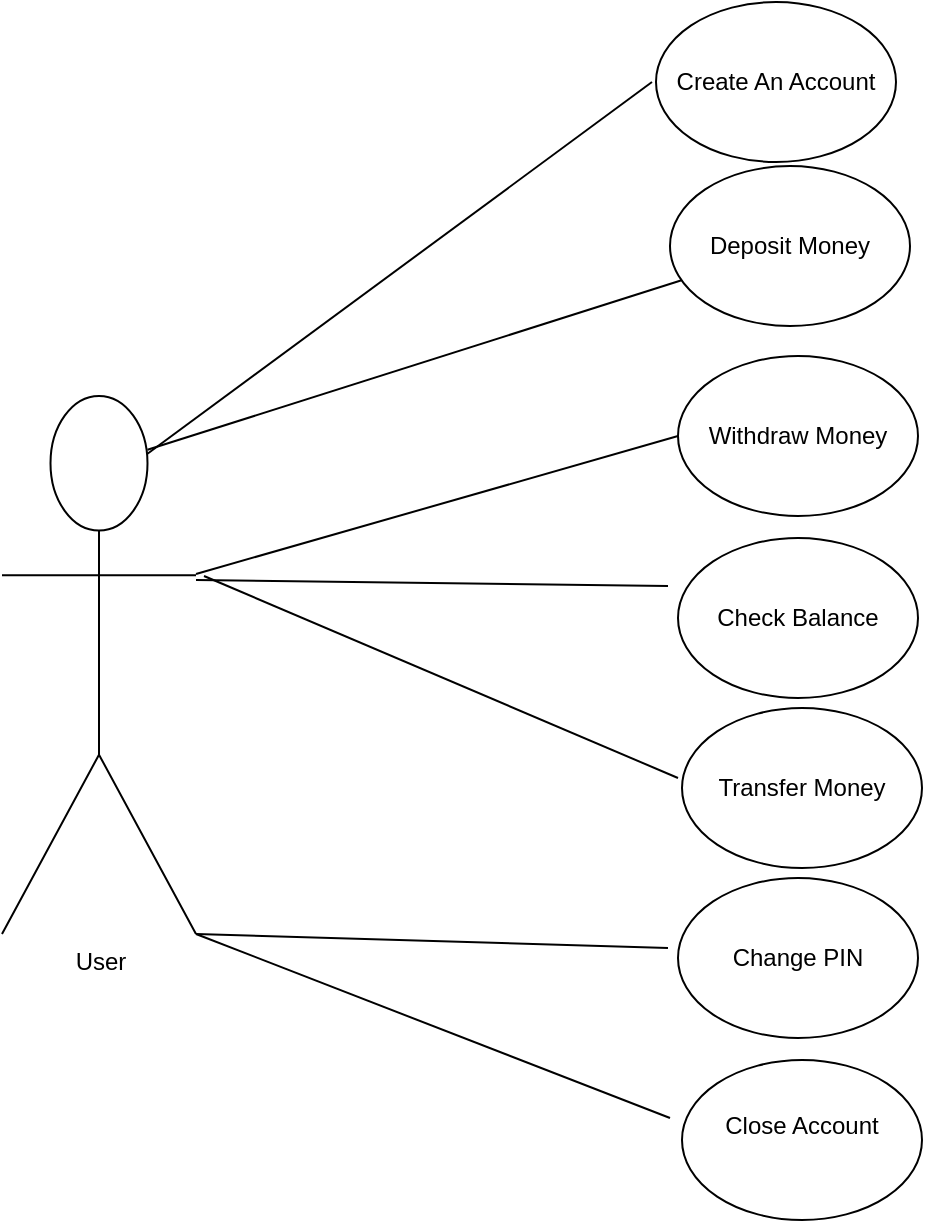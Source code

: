 <mxfile version="24.7.6">
  <diagram name="Page-1" id="sjH4EskXo_MiwgxItWJ7">
    <mxGraphModel dx="1642" dy="967" grid="0" gridSize="10" guides="1" tooltips="1" connect="1" arrows="1" fold="1" page="0" pageScale="1" pageWidth="850" pageHeight="1100" math="0" shadow="0">
      <root>
        <mxCell id="0" />
        <mxCell id="1" parent="0" />
        <mxCell id="z0Tgp3Gk6giFcsn7vyYa-1" value="User&lt;div&gt;&lt;br&gt;&lt;/div&gt;" style="shape=umlActor;verticalLabelPosition=bottom;verticalAlign=top;html=1;outlineConnect=0;" parent="1" vertex="1">
          <mxGeometry x="-317" y="89" width="97" height="269" as="geometry" />
        </mxCell>
        <mxCell id="z0Tgp3Gk6giFcsn7vyYa-12" value="Create An Account" style="ellipse;whiteSpace=wrap;html=1;" parent="1" vertex="1">
          <mxGeometry x="10" y="-108" width="120" height="80" as="geometry" />
        </mxCell>
        <mxCell id="z0Tgp3Gk6giFcsn7vyYa-13" value="Deposit Money" style="ellipse;whiteSpace=wrap;html=1;" parent="1" vertex="1">
          <mxGeometry x="17" y="-26" width="120" height="80" as="geometry" />
        </mxCell>
        <mxCell id="z0Tgp3Gk6giFcsn7vyYa-14" value="Withdraw Money" style="ellipse;whiteSpace=wrap;html=1;" parent="1" vertex="1">
          <mxGeometry x="21" y="69" width="120" height="80" as="geometry" />
        </mxCell>
        <mxCell id="z0Tgp3Gk6giFcsn7vyYa-15" value="Check Balance" style="ellipse;whiteSpace=wrap;html=1;" parent="1" vertex="1">
          <mxGeometry x="21" y="160" width="120" height="80" as="geometry" />
        </mxCell>
        <mxCell id="z0Tgp3Gk6giFcsn7vyYa-16" value="Transfer Money" style="ellipse;whiteSpace=wrap;html=1;" parent="1" vertex="1">
          <mxGeometry x="23" y="245" width="120" height="80" as="geometry" />
        </mxCell>
        <mxCell id="z0Tgp3Gk6giFcsn7vyYa-17" value="Change PIN" style="ellipse;whiteSpace=wrap;html=1;" parent="1" vertex="1">
          <mxGeometry x="21" y="330" width="120" height="80" as="geometry" />
        </mxCell>
        <mxCell id="z0Tgp3Gk6giFcsn7vyYa-18" value="Close Account&lt;div&gt;&lt;br&gt;&lt;/div&gt;" style="ellipse;whiteSpace=wrap;html=1;" parent="1" vertex="1">
          <mxGeometry x="23" y="421" width="120" height="80" as="geometry" />
        </mxCell>
        <mxCell id="z0Tgp3Gk6giFcsn7vyYa-19" value="" style="endArrow=none;html=1;rounded=0;fontSize=12;startSize=8;endSize=8;curved=1;" parent="1" edge="1">
          <mxGeometry width="50" height="50" relative="1" as="geometry">
            <mxPoint x="16" y="184" as="sourcePoint" />
            <mxPoint x="-220" y="181" as="targetPoint" />
          </mxGeometry>
        </mxCell>
        <mxCell id="z0Tgp3Gk6giFcsn7vyYa-20" value="" style="endArrow=none;html=1;rounded=0;fontSize=12;startSize=8;endSize=8;curved=1;entryX=0.75;entryY=0.1;entryDx=0;entryDy=0;entryPerimeter=0;" parent="1" edge="1">
          <mxGeometry width="50" height="50" relative="1" as="geometry">
            <mxPoint x="8" y="-68" as="sourcePoint" />
            <mxPoint x="-244.25" y="117.9" as="targetPoint" />
            <Array as="points" />
          </mxGeometry>
        </mxCell>
        <mxCell id="z0Tgp3Gk6giFcsn7vyYa-21" value="" style="endArrow=none;html=1;rounded=0;fontSize=12;startSize=8;endSize=8;curved=1;entryX=0.75;entryY=0.1;entryDx=0;entryDy=0;entryPerimeter=0;" parent="1" source="z0Tgp3Gk6giFcsn7vyYa-13" target="z0Tgp3Gk6giFcsn7vyYa-1" edge="1">
          <mxGeometry width="50" height="50" relative="1" as="geometry">
            <mxPoint x="18" y="-58" as="sourcePoint" />
            <mxPoint x="-234.25" y="127.9" as="targetPoint" />
            <Array as="points" />
          </mxGeometry>
        </mxCell>
        <mxCell id="z0Tgp3Gk6giFcsn7vyYa-23" value="" style="endArrow=none;html=1;rounded=0;fontSize=12;startSize=8;endSize=8;curved=1;exitX=0;exitY=0.5;exitDx=0;exitDy=0;" parent="1" source="z0Tgp3Gk6giFcsn7vyYa-14" edge="1">
          <mxGeometry width="50" height="50" relative="1" as="geometry">
            <mxPoint x="33" y="41" as="sourcePoint" />
            <mxPoint x="-220" y="178" as="targetPoint" />
            <Array as="points" />
          </mxGeometry>
        </mxCell>
        <mxCell id="z0Tgp3Gk6giFcsn7vyYa-26" value="" style="endArrow=none;html=1;rounded=0;fontSize=12;startSize=8;endSize=8;curved=1;" parent="1" edge="1">
          <mxGeometry width="50" height="50" relative="1" as="geometry">
            <mxPoint x="21" y="280" as="sourcePoint" />
            <mxPoint x="-216" y="179" as="targetPoint" />
          </mxGeometry>
        </mxCell>
        <mxCell id="z0Tgp3Gk6giFcsn7vyYa-27" value="" style="endArrow=none;html=1;rounded=0;fontSize=12;startSize=8;endSize=8;curved=1;entryX=1;entryY=1;entryDx=0;entryDy=0;entryPerimeter=0;" parent="1" target="z0Tgp3Gk6giFcsn7vyYa-1" edge="1">
          <mxGeometry width="50" height="50" relative="1" as="geometry">
            <mxPoint x="16" y="365" as="sourcePoint" />
            <mxPoint x="-231" y="257" as="targetPoint" />
          </mxGeometry>
        </mxCell>
        <mxCell id="z0Tgp3Gk6giFcsn7vyYa-28" value="" style="endArrow=none;html=1;rounded=0;fontSize=12;startSize=8;endSize=8;curved=1;entryX=1;entryY=1;entryDx=0;entryDy=0;entryPerimeter=0;" parent="1" target="z0Tgp3Gk6giFcsn7vyYa-1" edge="1">
          <mxGeometry width="50" height="50" relative="1" as="geometry">
            <mxPoint x="17" y="450" as="sourcePoint" />
            <mxPoint x="-214" y="368" as="targetPoint" />
          </mxGeometry>
        </mxCell>
      </root>
    </mxGraphModel>
  </diagram>
</mxfile>
